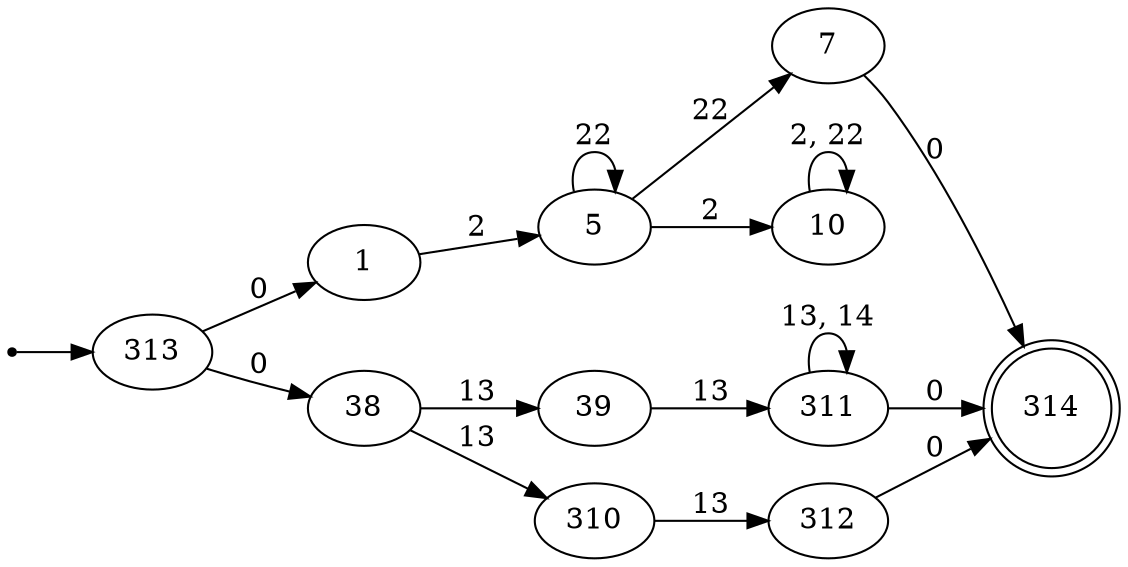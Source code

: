 digraph{

rankdir=LR;
inic[shape=point];

inic->313;

1->5 [label="2"];
5->5 [label="22"];
5->7 [label="22"];
5->10 [label="2"];
7->314 [label="0"];
10->10 [label="2, 22"];
38->39 [label="13"];
38->310 [label="13"];
39->311 [label="13"];
310->312 [label="13"];
311->311 [label="13, 14"];
311->314 [label="0"];
312->314 [label="0"];
313->1 [label="0"];
313->38 [label="0"];

314[shape=doublecircle];
}
